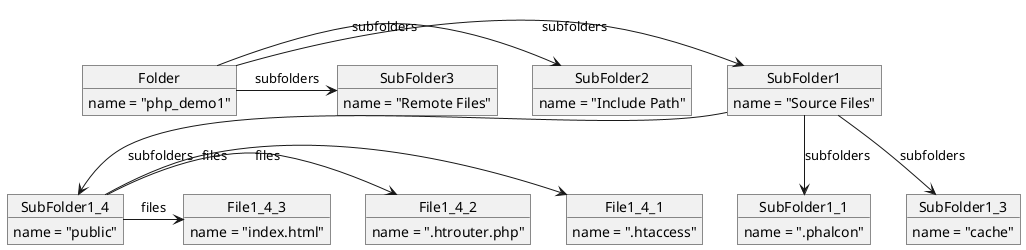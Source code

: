 @startuml

' Define instances of Folder and File after the 'app' folder deletion

object Folder {
  name = "php_demo1"
}

object SubFolder1 {
  name = "Source Files"
}

object SubFolder1_1 {
  name = ".phalcon"
}

object SubFolder1_3 {
  name = "cache"
}

object SubFolder1_4 {
  name = "public"
}

object File1_4_1 {
  name = ".htaccess"
}

object File1_4_2 {
  name = ".htrouter.php"
}

object File1_4_3 {
  name = "index.html"
}

object SubFolder2 {
  name = "Include Path"
}

object SubFolder3 {
  name = "Remote Files"
}

' Define the links representing the composition relationships
Folder -right-> SubFolder1 : subfolders
SubFolder1 -down-> SubFolder1_1 : subfolders
SubFolder1 -down-> SubFolder1_3 : subfolders
SubFolder1 -down-> SubFolder1_4 : subfolders
SubFolder1_4 -right-> File1_4_1 : files
SubFolder1_4 -right-> File1_4_2 : files
SubFolder1_4 -right-> File1_4_3 : files
Folder -right-> SubFolder2 : subfolders
Folder -right-> SubFolder3 : subfolders

@enduml
